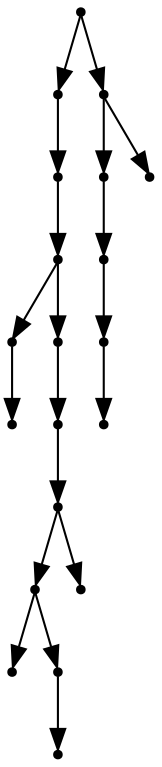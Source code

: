 digraph {
  19 [shape=point];
  12 [shape=point];
  11 [shape=point];
  10 [shape=point];
  1 [shape=point];
  0 [shape=point];
  9 [shape=point];
  8 [shape=point];
  7 [shape=point];
  5 [shape=point];
  2 [shape=point];
  4 [shape=point];
  3 [shape=point];
  6 [shape=point];
  18 [shape=point];
  16 [shape=point];
  15 [shape=point];
  14 [shape=point];
  13 [shape=point];
  17 [shape=point];
19 -> 12;
12 -> 11;
11 -> 10;
10 -> 1;
1 -> 0;
10 -> 9;
9 -> 8;
8 -> 7;
7 -> 5;
5 -> 2;
5 -> 4;
4 -> 3;
7 -> 6;
19 -> 18;
18 -> 16;
16 -> 15;
15 -> 14;
14 -> 13;
18 -> 17;
}
